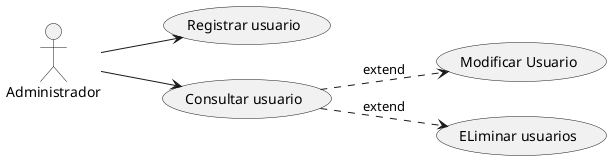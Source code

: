 @startuml "Gestión de Usuarios"

left to right direction

actor Administrador as adm

usecase "Registrar usuario" as RU
usecase "Consultar usuario" as CU
usecase "Modificar Usuario" as MU
usecase "ELiminar usuarios" as EU

adm --> (RU)
adm --> (CU)
(CU) ..> (MU): extend
(CU) ..>(EU): extend

@enduml